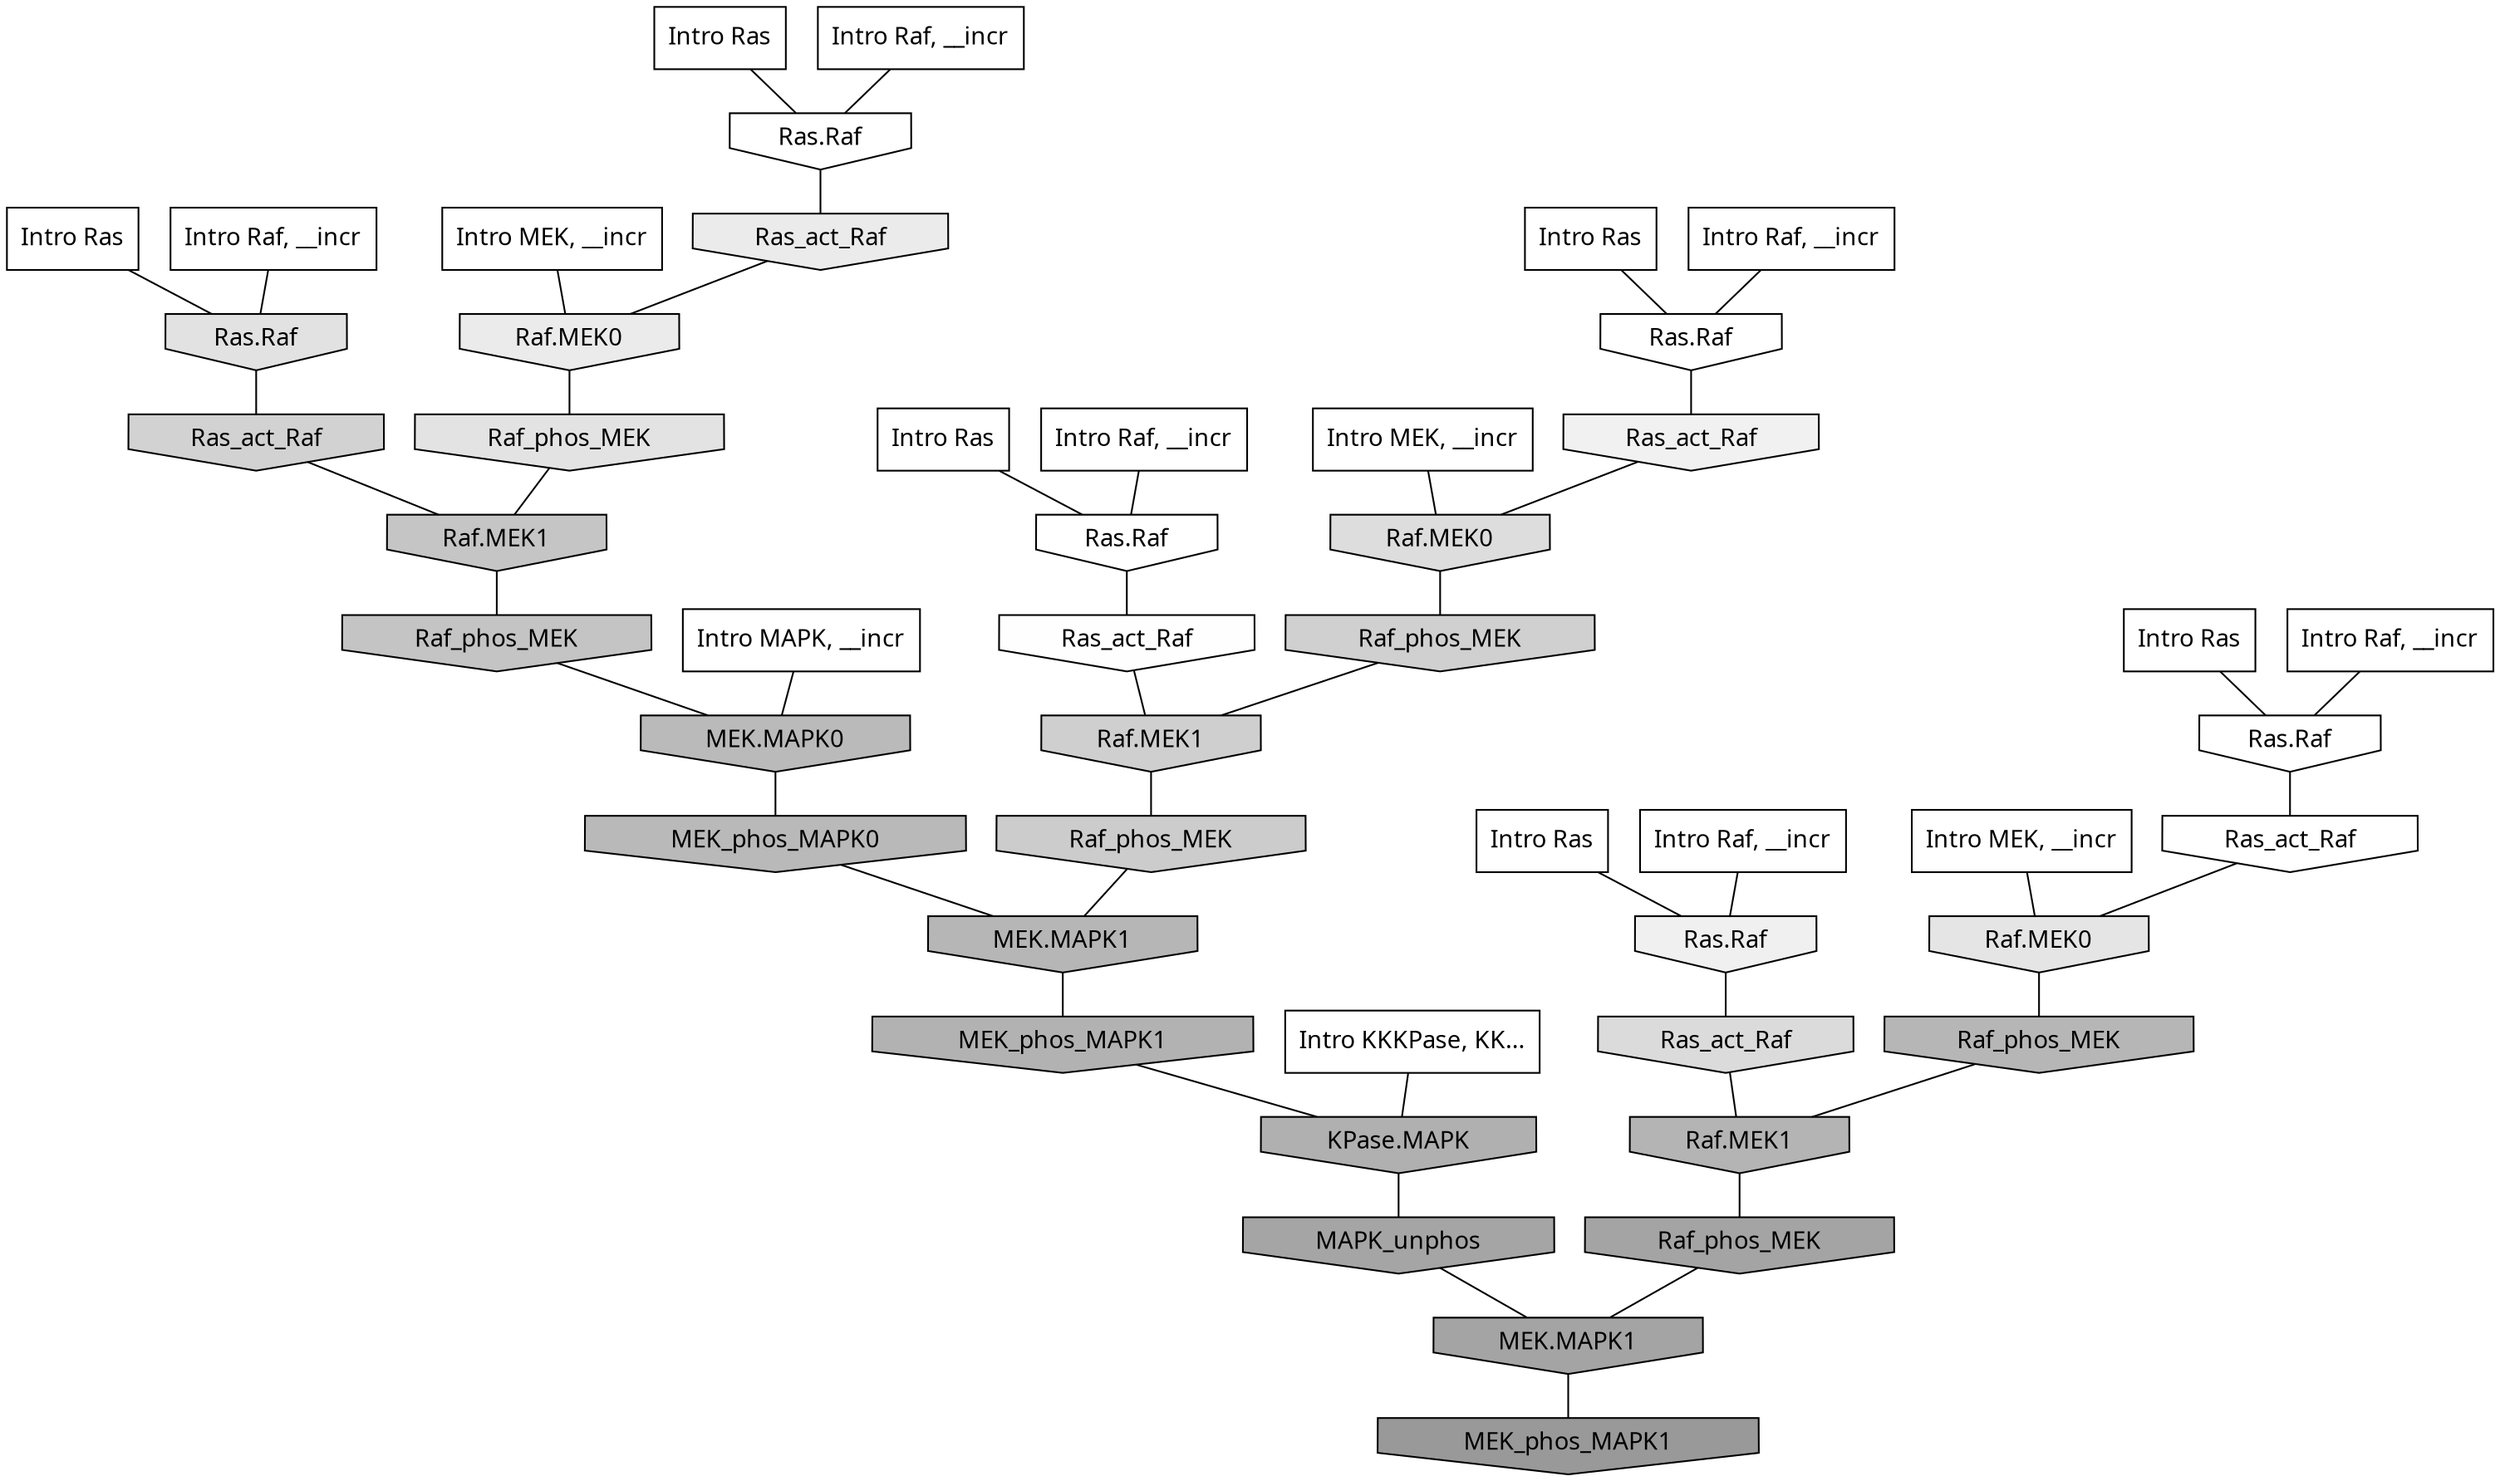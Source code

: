 digraph G{
  rankdir="TB";
  ranksep=0.30;
  node [fontname="CMU Serif"];
  edge [fontname="CMU Serif"];
  
  18 [label="Intro Ras", shape=rectangle, style=filled, fillcolor="0.000 0.000 1.000"]
  
  33 [label="Intro Ras", shape=rectangle, style=filled, fillcolor="0.000 0.000 1.000"]
  
  41 [label="Intro Ras", shape=rectangle, style=filled, fillcolor="0.000 0.000 1.000"]
  
  50 [label="Intro Ras", shape=rectangle, style=filled, fillcolor="0.000 0.000 1.000"]
  
  74 [label="Intro Ras", shape=rectangle, style=filled, fillcolor="0.000 0.000 1.000"]
  
  99 [label="Intro Ras", shape=rectangle, style=filled, fillcolor="0.000 0.000 1.000"]
  
  124 [label="Intro Raf, __incr", shape=rectangle, style=filled, fillcolor="0.000 0.000 1.000"]
  
  602 [label="Intro Raf, __incr", shape=rectangle, style=filled, fillcolor="0.000 0.000 1.000"]
  
  824 [label="Intro Raf, __incr", shape=rectangle, style=filled, fillcolor="0.000 0.000 1.000"]
  
  869 [label="Intro Raf, __incr", shape=rectangle, style=filled, fillcolor="0.000 0.000 1.000"]
  
  930 [label="Intro Raf, __incr", shape=rectangle, style=filled, fillcolor="0.000 0.000 1.000"]
  
  979 [label="Intro Raf, __incr", shape=rectangle, style=filled, fillcolor="0.000 0.000 1.000"]
  
  1222 [label="Intro MEK, __incr", shape=rectangle, style=filled, fillcolor="0.000 0.000 1.000"]
  
  1796 [label="Intro MEK, __incr", shape=rectangle, style=filled, fillcolor="0.000 0.000 1.000"]
  
  1813 [label="Intro MEK, __incr", shape=rectangle, style=filled, fillcolor="0.000 0.000 1.000"]
  
  3005 [label="Intro MAPK, __incr", shape=rectangle, style=filled, fillcolor="0.000 0.000 1.000"]
  
  3192 [label="Intro KKKPase, KK...", shape=rectangle, style=filled, fillcolor="0.000 0.000 1.000"]
  
  3206 [label="Ras.Raf", shape=invhouse, style=filled, fillcolor="0.000 0.000 1.000"]
  
  3271 [label="Ras.Raf", shape=invhouse, style=filled, fillcolor="0.000 0.000 1.000"]
  
  3272 [label="Ras.Raf", shape=invhouse, style=filled, fillcolor="0.000 0.000 1.000"]
  
  3301 [label="Ras.Raf", shape=invhouse, style=filled, fillcolor="0.000 0.000 1.000"]
  
  3308 [label="Ras_act_Raf", shape=invhouse, style=filled, fillcolor="0.000 0.000 0.999"]
  
  3336 [label="Ras_act_Raf", shape=invhouse, style=filled, fillcolor="0.000 0.000 0.996"]
  
  3725 [label="Ras_act_Raf", shape=invhouse, style=filled, fillcolor="0.000 0.000 0.945"]
  
  3779 [label="Ras.Raf", shape=invhouse, style=filled, fillcolor="0.000 0.000 0.941"]
  
  4129 [label="Ras_act_Raf", shape=invhouse, style=filled, fillcolor="0.000 0.000 0.919"]
  
  4132 [label="Raf.MEK0", shape=invhouse, style=filled, fillcolor="0.000 0.000 0.919"]
  
  4427 [label="Raf.MEK0", shape=invhouse, style=filled, fillcolor="0.000 0.000 0.898"]
  
  4593 [label="Raf_phos_MEK", shape=invhouse, style=filled, fillcolor="0.000 0.000 0.887"]
  
  4659 [label="Ras.Raf", shape=invhouse, style=filled, fillcolor="0.000 0.000 0.884"]
  
  4963 [label="Raf.MEK0", shape=invhouse, style=filled, fillcolor="0.000 0.000 0.866"]
  
  5097 [label="Ras_act_Raf", shape=invhouse, style=filled, fillcolor="0.000 0.000 0.857"]
  
  5721 [label="Ras_act_Raf", shape=invhouse, style=filled, fillcolor="0.000 0.000 0.822"]
  
  5850 [label="Raf_phos_MEK", shape=invhouse, style=filled, fillcolor="0.000 0.000 0.816"]
  
  5967 [label="Raf.MEK1", shape=invhouse, style=filled, fillcolor="0.000 0.000 0.812"]
  
  6176 [label="Raf_phos_MEK", shape=invhouse, style=filled, fillcolor="0.000 0.000 0.799"]
  
  6916 [label="Raf.MEK1", shape=invhouse, style=filled, fillcolor="0.000 0.000 0.771"]
  
  7046 [label="Raf_phos_MEK", shape=invhouse, style=filled, fillcolor="0.000 0.000 0.766"]
  
  8359 [label="MEK.MAPK0", shape=invhouse, style=filled, fillcolor="0.000 0.000 0.727"]
  
  8430 [label="MEK_phos_MAPK0", shape=invhouse, style=filled, fillcolor="0.000 0.000 0.725"]
  
  8860 [label="Raf_phos_MEK", shape=invhouse, style=filled, fillcolor="0.000 0.000 0.712"]
  
  8905 [label="MEK.MAPK1", shape=invhouse, style=filled, fillcolor="0.000 0.000 0.711"]
  
  9115 [label="Raf.MEK1", shape=invhouse, style=filled, fillcolor="0.000 0.000 0.705"]
  
  9516 [label="MEK_phos_MAPK1", shape=invhouse, style=filled, fillcolor="0.000 0.000 0.696"]
  
  9880 [label="KPase.MAPK", shape=invhouse, style=filled, fillcolor="0.000 0.000 0.689"]
  
  11960 [label="MAPK_unphos", shape=invhouse, style=filled, fillcolor="0.000 0.000 0.648"]
  
  12222 [label="Raf_phos_MEK", shape=invhouse, style=filled, fillcolor="0.000 0.000 0.644"]
  
  12353 [label="MEK.MAPK1", shape=invhouse, style=filled, fillcolor="0.000 0.000 0.642"]
  
  15275 [label="MEK_phos_MAPK1", shape=invhouse, style=filled, fillcolor="0.000 0.000 0.600"]
  
  
  12353 -> 15275 [dir=none, color="0.000 0.000 0.000"] 
  12222 -> 12353 [dir=none, color="0.000 0.000 0.000"] 
  11960 -> 12353 [dir=none, color="0.000 0.000 0.000"] 
  9880 -> 11960 [dir=none, color="0.000 0.000 0.000"] 
  9516 -> 9880 [dir=none, color="0.000 0.000 0.000"] 
  9115 -> 12222 [dir=none, color="0.000 0.000 0.000"] 
  8905 -> 9516 [dir=none, color="0.000 0.000 0.000"] 
  8860 -> 9115 [dir=none, color="0.000 0.000 0.000"] 
  8430 -> 8905 [dir=none, color="0.000 0.000 0.000"] 
  8359 -> 8430 [dir=none, color="0.000 0.000 0.000"] 
  7046 -> 8359 [dir=none, color="0.000 0.000 0.000"] 
  6916 -> 7046 [dir=none, color="0.000 0.000 0.000"] 
  6176 -> 8905 [dir=none, color="0.000 0.000 0.000"] 
  5967 -> 6176 [dir=none, color="0.000 0.000 0.000"] 
  5850 -> 5967 [dir=none, color="0.000 0.000 0.000"] 
  5721 -> 6916 [dir=none, color="0.000 0.000 0.000"] 
  5097 -> 9115 [dir=none, color="0.000 0.000 0.000"] 
  4963 -> 5850 [dir=none, color="0.000 0.000 0.000"] 
  4659 -> 5721 [dir=none, color="0.000 0.000 0.000"] 
  4593 -> 6916 [dir=none, color="0.000 0.000 0.000"] 
  4427 -> 8860 [dir=none, color="0.000 0.000 0.000"] 
  4132 -> 4593 [dir=none, color="0.000 0.000 0.000"] 
  4129 -> 4132 [dir=none, color="0.000 0.000 0.000"] 
  3779 -> 5097 [dir=none, color="0.000 0.000 0.000"] 
  3725 -> 4963 [dir=none, color="0.000 0.000 0.000"] 
  3336 -> 5967 [dir=none, color="0.000 0.000 0.000"] 
  3308 -> 4427 [dir=none, color="0.000 0.000 0.000"] 
  3301 -> 3336 [dir=none, color="0.000 0.000 0.000"] 
  3272 -> 3725 [dir=none, color="0.000 0.000 0.000"] 
  3271 -> 4129 [dir=none, color="0.000 0.000 0.000"] 
  3206 -> 3308 [dir=none, color="0.000 0.000 0.000"] 
  3192 -> 9880 [dir=none, color="0.000 0.000 0.000"] 
  3005 -> 8359 [dir=none, color="0.000 0.000 0.000"] 
  1813 -> 4132 [dir=none, color="0.000 0.000 0.000"] 
  1796 -> 4963 [dir=none, color="0.000 0.000 0.000"] 
  1222 -> 4427 [dir=none, color="0.000 0.000 0.000"] 
  979 -> 3271 [dir=none, color="0.000 0.000 0.000"] 
  930 -> 3779 [dir=none, color="0.000 0.000 0.000"] 
  869 -> 3206 [dir=none, color="0.000 0.000 0.000"] 
  824 -> 3301 [dir=none, color="0.000 0.000 0.000"] 
  602 -> 3272 [dir=none, color="0.000 0.000 0.000"] 
  124 -> 4659 [dir=none, color="0.000 0.000 0.000"] 
  99 -> 3206 [dir=none, color="0.000 0.000 0.000"] 
  74 -> 3272 [dir=none, color="0.000 0.000 0.000"] 
  50 -> 3271 [dir=none, color="0.000 0.000 0.000"] 
  41 -> 3301 [dir=none, color="0.000 0.000 0.000"] 
  33 -> 3779 [dir=none, color="0.000 0.000 0.000"] 
  18 -> 4659 [dir=none, color="0.000 0.000 0.000"] 
  
  }
